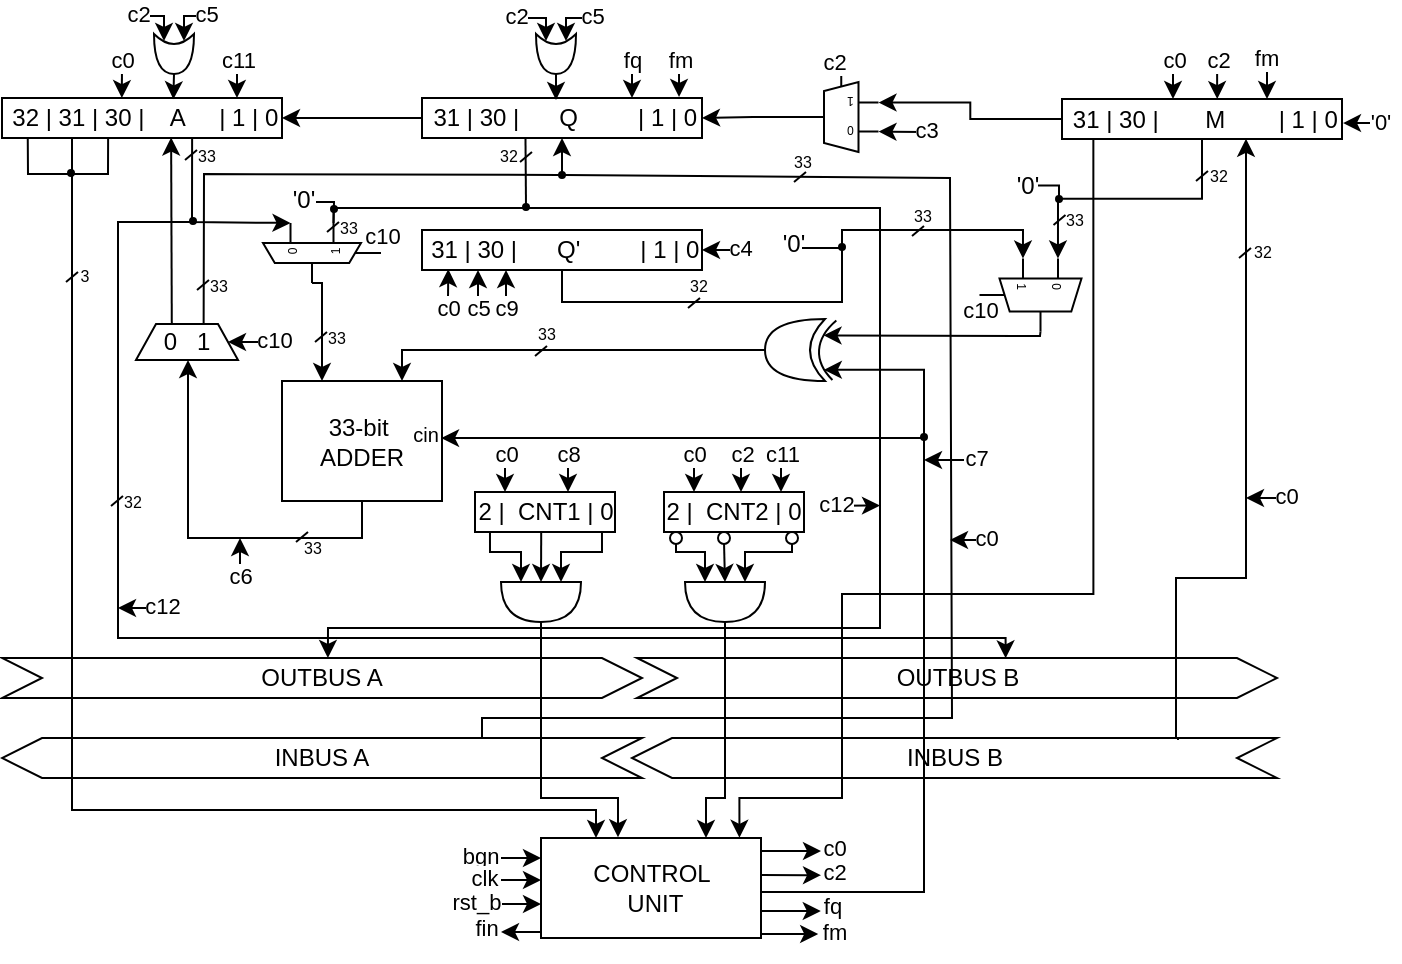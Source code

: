 <mxfile version="24.2.5" type="device">
  <diagram name="Page-1" id="Uk5b020VFf32xx-wXYkn">
    <mxGraphModel dx="1293" dy="523" grid="1" gridSize="1" guides="1" tooltips="1" connect="1" arrows="1" fold="1" page="1" pageScale="1" pageWidth="850" pageHeight="1100" math="0" shadow="0">
      <root>
        <mxCell id="0" />
        <mxCell id="1" parent="0" />
        <mxCell id="SWe4U_7ybFZL8F2LdfND-70" value="" style="shadow=0;dashed=0;align=center;html=1;strokeWidth=1;shape=mxgraph.electrical.abstract.mux2;operation=demux;whiteSpace=wrap;rotation=-90;" parent="1" vertex="1">
          <mxGeometry x="215" y="148" width="30" height="59" as="geometry" />
        </mxCell>
        <mxCell id="MTHECDVv07HErPj8eWL1-12" value="INBUS A" style="shape=step;perimeter=stepPerimeter;whiteSpace=wrap;html=1;fixedSize=1;direction=west;" parent="1" vertex="1">
          <mxGeometry x="70" y="420" width="320" height="20" as="geometry" />
        </mxCell>
        <mxCell id="MTHECDVv07HErPj8eWL1-10" value="OUTBUS A" style="shape=step;perimeter=stepPerimeter;whiteSpace=wrap;html=1;fixedSize=1;" parent="1" vertex="1">
          <mxGeometry x="70" y="380" width="320" height="20" as="geometry" />
        </mxCell>
        <mxCell id="MTHECDVv07HErPj8eWL1-13" value="INBUS B" style="shape=step;perimeter=stepPerimeter;whiteSpace=wrap;html=1;fixedSize=1;direction=west;" parent="1" vertex="1">
          <mxGeometry x="385" y="420" width="322.5" height="20" as="geometry" />
        </mxCell>
        <mxCell id="MTHECDVv07HErPj8eWL1-11" value="OUTBUS B" style="shape=step;perimeter=stepPerimeter;whiteSpace=wrap;html=1;fixedSize=1;" parent="1" vertex="1">
          <mxGeometry x="387.5" y="380" width="320" height="20" as="geometry" />
        </mxCell>
        <mxCell id="SWe4U_7ybFZL8F2LdfND-44" style="edgeStyle=orthogonalEdgeStyle;rounded=0;orthogonalLoop=1;jettySize=auto;html=1;exitX=0.25;exitY=1;exitDx=0;exitDy=0;entryX=0.25;entryY=0;entryDx=0;entryDy=0;" parent="1" source="MTHECDVv07HErPj8eWL1-1" target="MTHECDVv07HErPj8eWL1-54" edge="1">
          <mxGeometry relative="1" as="geometry">
            <Array as="points">
              <mxPoint x="105" y="456" />
              <mxPoint x="367" y="456" />
            </Array>
          </mxGeometry>
        </mxCell>
        <mxCell id="SWe4U_7ybFZL8F2LdfND-45" style="edgeStyle=orthogonalEdgeStyle;rounded=0;orthogonalLoop=1;jettySize=auto;html=1;entryX=0.576;entryY=0.009;entryDx=0;entryDy=0;entryPerimeter=0;" parent="1" target="MTHECDVv07HErPj8eWL1-11" edge="1">
          <mxGeometry relative="1" as="geometry">
            <mxPoint x="165" y="162" as="sourcePoint" />
            <mxPoint x="128.11" y="377.98" as="targetPoint" />
            <Array as="points">
              <mxPoint x="128" y="162" />
              <mxPoint x="128" y="370" />
              <mxPoint x="572" y="370" />
            </Array>
          </mxGeometry>
        </mxCell>
        <mxCell id="MTHECDVv07HErPj8eWL1-1" value="&amp;nbsp;32 | 31 | 30 |&amp;nbsp;&amp;nbsp;&amp;nbsp; A&amp;nbsp;&amp;nbsp;&amp;nbsp;&amp;nbsp; | 1 | 0" style="rounded=0;whiteSpace=wrap;html=1;" parent="1" vertex="1">
          <mxGeometry x="70" y="100" width="140" height="20" as="geometry" />
        </mxCell>
        <mxCell id="MTHECDVv07HErPj8eWL1-2" value="&amp;nbsp;31 | 30 |&amp;nbsp; &amp;nbsp;&amp;nbsp;&amp;nbsp; Q&amp;nbsp;&amp;nbsp;&amp;nbsp;&amp;nbsp;&amp;nbsp;&amp;nbsp;&amp;nbsp;&amp;nbsp; | 1 | 0" style="rounded=0;whiteSpace=wrap;html=1;" parent="1" vertex="1">
          <mxGeometry x="280" y="100" width="140" height="20" as="geometry" />
        </mxCell>
        <mxCell id="MTHECDVv07HErPj8eWL1-24" style="edgeStyle=orthogonalEdgeStyle;rounded=0;orthogonalLoop=1;jettySize=auto;html=1;exitX=0.5;exitY=1;exitDx=0;exitDy=0;entryX=0;entryY=0.172;entryDx=0;entryDy=3;entryPerimeter=0;" parent="1" source="MTHECDVv07HErPj8eWL1-3" target="SWe4U_7ybFZL8F2LdfND-85" edge="1">
          <mxGeometry relative="1" as="geometry">
            <mxPoint x="590" y="166.0" as="targetPoint" />
          </mxGeometry>
        </mxCell>
        <mxCell id="SWe4U_7ybFZL8F2LdfND-89" style="edgeStyle=orthogonalEdgeStyle;rounded=0;orthogonalLoop=1;jettySize=auto;html=1;exitX=0.112;exitY=0.986;exitDx=0;exitDy=0;entryX=0.902;entryY=-0.002;entryDx=0;entryDy=0;entryPerimeter=0;exitPerimeter=0;" parent="1" source="MTHECDVv07HErPj8eWL1-3" target="MTHECDVv07HErPj8eWL1-54" edge="1">
          <mxGeometry relative="1" as="geometry">
            <Array as="points">
              <mxPoint x="616" y="348" />
              <mxPoint x="490" y="348" />
              <mxPoint x="490" y="450" />
              <mxPoint x="439" y="450" />
            </Array>
          </mxGeometry>
        </mxCell>
        <mxCell id="MTHECDVv07HErPj8eWL1-3" value="&amp;nbsp;31 | 30 | &amp;nbsp; &amp;nbsp; &amp;nbsp; M&amp;nbsp;&amp;nbsp;&amp;nbsp;&amp;nbsp;&amp;nbsp;&amp;nbsp;&amp;nbsp; | 1 | 0" style="rounded=0;whiteSpace=wrap;html=1;" parent="1" vertex="1">
          <mxGeometry x="600" y="100.5" width="140" height="20" as="geometry" />
        </mxCell>
        <mxCell id="MTHECDVv07HErPj8eWL1-7" style="edgeStyle=orthogonalEdgeStyle;rounded=0;orthogonalLoop=1;jettySize=auto;html=1;exitX=0.5;exitY=1;exitDx=0;exitDy=0;entryX=0.5;entryY=1;entryDx=0;entryDy=0;" parent="1" source="MTHECDVv07HErPj8eWL1-5" target="BvcUv2XEzLSBkX9pHvXN-80" edge="1">
          <mxGeometry relative="1" as="geometry">
            <mxPoint x="170" y="270" as="targetPoint" />
            <Array as="points">
              <mxPoint x="250" y="320" />
              <mxPoint x="163" y="320" />
              <mxPoint x="163" y="231" />
            </Array>
          </mxGeometry>
        </mxCell>
        <mxCell id="MTHECDVv07HErPj8eWL1-5" value="&lt;div&gt;33-bit&amp;nbsp;&lt;/div&gt;&lt;div&gt;ADDER&lt;/div&gt;" style="rounded=0;whiteSpace=wrap;html=1;" parent="1" vertex="1">
          <mxGeometry x="210" y="241.5" width="80" height="60" as="geometry" />
        </mxCell>
        <mxCell id="MTHECDVv07HErPj8eWL1-6" value="&lt;font style=&quot;font-size: 10px;&quot;&gt;cin&lt;/font&gt;" style="text;html=1;align=center;verticalAlign=middle;whiteSpace=wrap;rounded=0;" parent="1" vertex="1">
          <mxGeometry x="274" y="264" width="16" height="7.5" as="geometry" />
        </mxCell>
        <mxCell id="MTHECDVv07HErPj8eWL1-8" value="" style="endArrow=none;html=1;rounded=0;" parent="1" edge="1">
          <mxGeometry width="50" height="50" relative="1" as="geometry">
            <mxPoint x="217" y="322" as="sourcePoint" />
            <mxPoint x="223" y="317" as="targetPoint" />
          </mxGeometry>
        </mxCell>
        <mxCell id="MTHECDVv07HErPj8eWL1-9" value="&lt;font style=&quot;font-size: 8px;&quot;&gt;33&lt;/font&gt;" style="text;html=1;align=center;verticalAlign=middle;whiteSpace=wrap;rounded=0;" parent="1" vertex="1">
          <mxGeometry x="220" y="319" width="11" height="10" as="geometry" />
        </mxCell>
        <mxCell id="MTHECDVv07HErPj8eWL1-32" value="" style="endArrow=none;html=1;rounded=0;" parent="1" edge="1">
          <mxGeometry width="50" height="50" relative="1" as="geometry">
            <mxPoint x="667" y="141.5" as="sourcePoint" />
            <mxPoint x="673" y="136.5" as="targetPoint" />
          </mxGeometry>
        </mxCell>
        <mxCell id="MTHECDVv07HErPj8eWL1-33" value="&lt;font style=&quot;font-size: 8px;&quot;&gt;32&lt;/font&gt;" style="text;html=1;align=center;verticalAlign=middle;whiteSpace=wrap;rounded=0;" parent="1" vertex="1">
          <mxGeometry x="673" y="132.5" width="11" height="10" as="geometry" />
        </mxCell>
        <mxCell id="MTHECDVv07HErPj8eWL1-35" value="&#39;0&#39;" style="text;html=1;align=center;verticalAlign=middle;whiteSpace=wrap;rounded=0;" parent="1" vertex="1">
          <mxGeometry x="572.75" y="139" width="20" height="10" as="geometry" />
        </mxCell>
        <mxCell id="MTHECDVv07HErPj8eWL1-50" style="edgeStyle=orthogonalEdgeStyle;rounded=0;orthogonalLoop=1;jettySize=auto;html=1;exitX=1;exitY=0.5;exitDx=0;exitDy=0;exitPerimeter=0;entryX=0.75;entryY=0;entryDx=0;entryDy=0;" parent="1" source="MTHECDVv07HErPj8eWL1-38" target="MTHECDVv07HErPj8eWL1-5" edge="1">
          <mxGeometry relative="1" as="geometry">
            <Array as="points">
              <mxPoint x="270" y="226" />
            </Array>
            <mxPoint x="451" y="218.5" as="sourcePoint" />
            <mxPoint x="280" y="210" as="targetPoint" />
          </mxGeometry>
        </mxCell>
        <mxCell id="MTHECDVv07HErPj8eWL1-38" value="" style="shape=xor;whiteSpace=wrap;html=1;direction=west;rotation=0;" parent="1" vertex="1">
          <mxGeometry x="451.5" y="210.5" width="30" height="31" as="geometry" />
        </mxCell>
        <mxCell id="MTHECDVv07HErPj8eWL1-40" value="" style="verticalLabelPosition=bottom;verticalAlign=top;html=1;shape=mxgraph.basic.arc;startAngle=0.678;endAngle=0.832;rotation=0;" parent="1" vertex="1">
          <mxGeometry x="478.5" y="195" width="133.5" height="64" as="geometry" />
        </mxCell>
        <mxCell id="MTHECDVv07HErPj8eWL1-48" value="" style="endArrow=none;html=1;rounded=0;" parent="1" edge="1">
          <mxGeometry width="50" height="50" relative="1" as="geometry">
            <mxPoint x="466" y="142" as="sourcePoint" />
            <mxPoint x="472" y="137" as="targetPoint" />
          </mxGeometry>
        </mxCell>
        <mxCell id="MTHECDVv07HErPj8eWL1-49" value="&lt;font style=&quot;font-size: 8px;&quot;&gt;33&lt;/font&gt;" style="text;html=1;align=center;verticalAlign=middle;whiteSpace=wrap;rounded=0;" parent="1" vertex="1">
          <mxGeometry x="465" y="126" width="11" height="10" as="geometry" />
        </mxCell>
        <mxCell id="MTHECDVv07HErPj8eWL1-51" value="" style="endArrow=none;html=1;rounded=0;" parent="1" edge="1">
          <mxGeometry width="50" height="50" relative="1" as="geometry">
            <mxPoint x="336.5" y="229" as="sourcePoint" />
            <mxPoint x="342.5" y="224" as="targetPoint" />
          </mxGeometry>
        </mxCell>
        <mxCell id="MTHECDVv07HErPj8eWL1-52" value="&lt;font style=&quot;font-size: 8px;&quot;&gt;33&lt;/font&gt;" style="text;html=1;align=center;verticalAlign=middle;whiteSpace=wrap;rounded=0;" parent="1" vertex="1">
          <mxGeometry x="336.5" y="212" width="11" height="10" as="geometry" />
        </mxCell>
        <mxCell id="MTHECDVv07HErPj8eWL1-55" style="edgeStyle=orthogonalEdgeStyle;rounded=0;orthogonalLoop=1;jettySize=auto;html=1;exitX=1;exitY=0.25;exitDx=0;exitDy=0;" parent="1" edge="1">
          <mxGeometry relative="1" as="geometry">
            <mxPoint x="479.5" y="476.652" as="targetPoint" />
            <mxPoint x="449.5" y="476.5" as="sourcePoint" />
          </mxGeometry>
        </mxCell>
        <mxCell id="MTHECDVv07HErPj8eWL1-56" value="c0" style="edgeLabel;html=1;align=center;verticalAlign=middle;resizable=0;points=[];" parent="MTHECDVv07HErPj8eWL1-55" vertex="1" connectable="0">
          <mxGeometry x="0.585" y="-1" relative="1" as="geometry">
            <mxPoint x="12" y="-3" as="offset" />
          </mxGeometry>
        </mxCell>
        <mxCell id="MTHECDVv07HErPj8eWL1-114" style="edgeStyle=orthogonalEdgeStyle;rounded=0;orthogonalLoop=1;jettySize=auto;html=1;exitX=0;exitY=1;exitDx=0;exitDy=0;" parent="1" edge="1">
          <mxGeometry relative="1" as="geometry">
            <mxPoint x="319.5" y="517" as="targetPoint" />
            <mxPoint x="339.5" y="517" as="sourcePoint" />
          </mxGeometry>
        </mxCell>
        <mxCell id="MTHECDVv07HErPj8eWL1-115" value="fin" style="edgeLabel;html=1;align=center;verticalAlign=middle;resizable=0;points=[];" parent="MTHECDVv07HErPj8eWL1-114" vertex="1" connectable="0">
          <mxGeometry x="0.533" relative="1" as="geometry">
            <mxPoint x="-12" y="-2" as="offset" />
          </mxGeometry>
        </mxCell>
        <mxCell id="SWe4U_7ybFZL8F2LdfND-163" style="edgeStyle=orthogonalEdgeStyle;rounded=0;orthogonalLoop=1;jettySize=auto;html=1;exitX=1;exitY=0.75;exitDx=0;exitDy=0;entryX=0.048;entryY=0.608;entryDx=0;entryDy=0;entryPerimeter=0;" parent="1" edge="1">
          <mxGeometry relative="1" as="geometry">
            <mxPoint x="479.44" y="507.24" as="targetPoint" />
            <mxPoint x="449.5" y="506.5" as="sourcePoint" />
          </mxGeometry>
        </mxCell>
        <mxCell id="MTHECDVv07HErPj8eWL1-54" value="&lt;div&gt;CONTROL&lt;/div&gt;&lt;div&gt;&amp;nbsp;UNIT&lt;/div&gt;" style="rounded=0;whiteSpace=wrap;html=1;" parent="1" vertex="1">
          <mxGeometry x="339.5" y="470" width="110" height="50" as="geometry" />
        </mxCell>
        <mxCell id="MTHECDVv07HErPj8eWL1-57" style="edgeStyle=orthogonalEdgeStyle;rounded=0;orthogonalLoop=1;jettySize=auto;html=1;exitX=1;exitY=0.25;exitDx=0;exitDy=0;" parent="1" edge="1">
          <mxGeometry relative="1" as="geometry">
            <mxPoint x="479.5" y="488.702" as="targetPoint" />
            <mxPoint x="449.5" y="488.55" as="sourcePoint" />
          </mxGeometry>
        </mxCell>
        <mxCell id="MTHECDVv07HErPj8eWL1-58" value="c2" style="edgeLabel;html=1;align=center;verticalAlign=middle;resizable=0;points=[];" parent="MTHECDVv07HErPj8eWL1-57" vertex="1" connectable="0">
          <mxGeometry x="0.585" y="-1" relative="1" as="geometry">
            <mxPoint x="12" y="-3" as="offset" />
          </mxGeometry>
        </mxCell>
        <mxCell id="MTHECDVv07HErPj8eWL1-62" value="" style="endArrow=classic;html=1;rounded=0;entryX=0.994;entryY=0.476;entryDx=0;entryDy=0;entryPerimeter=0;" parent="1" target="MTHECDVv07HErPj8eWL1-5" edge="1">
          <mxGeometry width="50" height="50" relative="1" as="geometry">
            <mxPoint x="531" y="270" as="sourcePoint" />
            <mxPoint x="337" y="272" as="targetPoint" />
          </mxGeometry>
        </mxCell>
        <mxCell id="MTHECDVv07HErPj8eWL1-63" value="" style="endArrow=classic;html=1;rounded=0;" parent="1" edge="1">
          <mxGeometry width="50" height="50" relative="1" as="geometry">
            <mxPoint x="551" y="281" as="sourcePoint" />
            <mxPoint x="531" y="281" as="targetPoint" />
          </mxGeometry>
        </mxCell>
        <mxCell id="MTHECDVv07HErPj8eWL1-64" value="c7" style="edgeLabel;html=1;align=center;verticalAlign=middle;resizable=0;points=[];" parent="MTHECDVv07HErPj8eWL1-63" vertex="1" connectable="0">
          <mxGeometry x="-0.787" relative="1" as="geometry">
            <mxPoint x="8" y="-1" as="offset" />
          </mxGeometry>
        </mxCell>
        <mxCell id="MTHECDVv07HErPj8eWL1-93" style="edgeStyle=orthogonalEdgeStyle;rounded=0;orthogonalLoop=1;jettySize=auto;html=1;exitX=1;exitY=0.5;exitDx=0;exitDy=0;exitPerimeter=0;entryX=0.35;entryY=-0.008;entryDx=0;entryDy=0;entryPerimeter=0;" parent="1" edge="1" target="MTHECDVv07HErPj8eWL1-54" source="MTHECDVv07HErPj8eWL1-89">
          <mxGeometry relative="1" as="geometry">
            <Array as="points">
              <mxPoint x="340" y="450" />
              <mxPoint x="378" y="450" />
            </Array>
            <mxPoint x="340" y="410" as="sourcePoint" />
            <mxPoint x="378" y="460" as="targetPoint" />
          </mxGeometry>
        </mxCell>
        <mxCell id="MTHECDVv07HErPj8eWL1-89" value="" style="shape=or;whiteSpace=wrap;html=1;direction=south;" parent="1" vertex="1">
          <mxGeometry x="319.5" y="342" width="40" height="20" as="geometry" />
        </mxCell>
        <mxCell id="MTHECDVv07HErPj8eWL1-108" value="" style="endArrow=classic;html=1;rounded=0;" parent="1" edge="1">
          <mxGeometry width="50" height="50" relative="1" as="geometry">
            <mxPoint x="319.5" y="480" as="sourcePoint" />
            <mxPoint x="339.5" y="480" as="targetPoint" />
          </mxGeometry>
        </mxCell>
        <mxCell id="MTHECDVv07HErPj8eWL1-109" value="bgn" style="edgeLabel;html=1;align=center;verticalAlign=middle;resizable=0;points=[];" parent="MTHECDVv07HErPj8eWL1-108" vertex="1" connectable="0">
          <mxGeometry x="0.339" relative="1" as="geometry">
            <mxPoint x="-24" y="-1" as="offset" />
          </mxGeometry>
        </mxCell>
        <mxCell id="MTHECDVv07HErPj8eWL1-94" style="edgeStyle=orthogonalEdgeStyle;rounded=0;orthogonalLoop=1;jettySize=auto;html=1;entryX=0.66;entryY=0.995;entryDx=0;entryDy=0;entryPerimeter=0;" parent="1" target="MTHECDVv07HErPj8eWL1-3" edge="1">
          <mxGeometry relative="1" as="geometry">
            <mxPoint x="658" y="421" as="sourcePoint" />
            <Array as="points">
              <mxPoint x="657" y="420" />
              <mxPoint x="657" y="340" />
              <mxPoint x="692" y="340" />
              <mxPoint x="692" y="120" />
            </Array>
          </mxGeometry>
        </mxCell>
        <mxCell id="MTHECDVv07HErPj8eWL1-110" value="" style="endArrow=classic;html=1;rounded=0;" parent="1" edge="1">
          <mxGeometry width="50" height="50" relative="1" as="geometry">
            <mxPoint x="319.5" y="491" as="sourcePoint" />
            <mxPoint x="339.5" y="491" as="targetPoint" />
          </mxGeometry>
        </mxCell>
        <mxCell id="MTHECDVv07HErPj8eWL1-111" value="clk" style="edgeLabel;html=1;align=center;verticalAlign=middle;resizable=0;points=[];" parent="MTHECDVv07HErPj8eWL1-110" vertex="1" connectable="0">
          <mxGeometry x="0.339" relative="1" as="geometry">
            <mxPoint x="-22" y="-1" as="offset" />
          </mxGeometry>
        </mxCell>
        <mxCell id="MTHECDVv07HErPj8eWL1-112" value="" style="endArrow=classic;html=1;rounded=0;" parent="1" edge="1">
          <mxGeometry width="50" height="50" relative="1" as="geometry">
            <mxPoint x="319.5" y="503" as="sourcePoint" />
            <mxPoint x="339.5" y="503" as="targetPoint" />
          </mxGeometry>
        </mxCell>
        <mxCell id="MTHECDVv07HErPj8eWL1-113" value="rst_b" style="edgeLabel;html=1;align=center;verticalAlign=middle;resizable=0;points=[];" parent="MTHECDVv07HErPj8eWL1-112" vertex="1" connectable="0">
          <mxGeometry x="0.339" relative="1" as="geometry">
            <mxPoint x="-26" y="-1" as="offset" />
          </mxGeometry>
        </mxCell>
        <mxCell id="MTHECDVv07HErPj8eWL1-131" value="" style="endArrow=classic;html=1;rounded=0;entryX=0.428;entryY=0.002;entryDx=0;entryDy=0;entryPerimeter=0;" parent="1" target="MTHECDVv07HErPj8eWL1-1" edge="1">
          <mxGeometry width="50" height="50" relative="1" as="geometry">
            <mxPoint x="130" y="80" as="sourcePoint" />
            <mxPoint x="370" y="60" as="targetPoint" />
          </mxGeometry>
        </mxCell>
        <mxCell id="MTHECDVv07HErPj8eWL1-132" value="c0" style="edgeLabel;html=1;align=center;verticalAlign=middle;resizable=0;points=[];" parent="MTHECDVv07HErPj8eWL1-131" vertex="1" connectable="0">
          <mxGeometry x="-0.76" relative="1" as="geometry">
            <mxPoint y="-2" as="offset" />
          </mxGeometry>
        </mxCell>
        <mxCell id="MTHECDVv07HErPj8eWL1-133" value="" style="endArrow=classic;html=1;rounded=0;entryX=0.428;entryY=0.002;entryDx=0;entryDy=0;entryPerimeter=0;" parent="1" edge="1">
          <mxGeometry width="50" height="50" relative="1" as="geometry">
            <mxPoint x="187.49" y="80" as="sourcePoint" />
            <mxPoint x="187.49" y="100" as="targetPoint" />
          </mxGeometry>
        </mxCell>
        <mxCell id="MTHECDVv07HErPj8eWL1-134" value="c11" style="edgeLabel;html=1;align=center;verticalAlign=middle;resizable=0;points=[];" parent="MTHECDVv07HErPj8eWL1-133" vertex="1" connectable="0">
          <mxGeometry x="-0.76" relative="1" as="geometry">
            <mxPoint y="-2" as="offset" />
          </mxGeometry>
        </mxCell>
        <mxCell id="SWe4U_7ybFZL8F2LdfND-4" value="2 |&amp;nbsp; CNT1 | 0" style="rounded=0;whiteSpace=wrap;html=1;" parent="1" vertex="1">
          <mxGeometry x="306.5" y="297" width="70" height="20" as="geometry" />
        </mxCell>
        <mxCell id="SWe4U_7ybFZL8F2LdfND-10" style="edgeStyle=orthogonalEdgeStyle;rounded=0;orthogonalLoop=1;jettySize=auto;html=1;exitX=0.107;exitY=1.008;exitDx=0;exitDy=0;entryX=0;entryY=0.75;entryDx=0;entryDy=0;entryPerimeter=0;exitPerimeter=0;" parent="1" source="SWe4U_7ybFZL8F2LdfND-4" target="MTHECDVv07HErPj8eWL1-89" edge="1">
          <mxGeometry relative="1" as="geometry">
            <mxPoint x="324" y="322" as="sourcePoint" />
            <Array as="points">
              <mxPoint x="314" y="327" />
              <mxPoint x="330" y="327" />
            </Array>
          </mxGeometry>
        </mxCell>
        <mxCell id="SWe4U_7ybFZL8F2LdfND-11" style="edgeStyle=orthogonalEdgeStyle;rounded=0;orthogonalLoop=1;jettySize=auto;html=1;exitX=0.907;exitY=1.015;exitDx=0;exitDy=0;entryX=0;entryY=0.25;entryDx=0;entryDy=0;entryPerimeter=0;exitPerimeter=0;" parent="1" source="SWe4U_7ybFZL8F2LdfND-4" target="MTHECDVv07HErPj8eWL1-89" edge="1">
          <mxGeometry relative="1" as="geometry">
            <mxPoint x="359" y="322" as="sourcePoint" />
            <Array as="points">
              <mxPoint x="370" y="327" />
              <mxPoint x="349" y="327" />
            </Array>
          </mxGeometry>
        </mxCell>
        <mxCell id="SWe4U_7ybFZL8F2LdfND-12" style="edgeStyle=orthogonalEdgeStyle;rounded=0;orthogonalLoop=1;jettySize=auto;html=1;exitX=0.473;exitY=1.008;exitDx=0;exitDy=0;entryX=0;entryY=0.5;entryDx=0;entryDy=0;entryPerimeter=0;exitPerimeter=0;" parent="1" source="SWe4U_7ybFZL8F2LdfND-4" target="MTHECDVv07HErPj8eWL1-89" edge="1">
          <mxGeometry relative="1" as="geometry">
            <mxPoint x="341.5" y="322" as="sourcePoint" />
          </mxGeometry>
        </mxCell>
        <mxCell id="SWe4U_7ybFZL8F2LdfND-13" value="" style="endArrow=classic;html=1;rounded=0;entryX=0.428;entryY=0.002;entryDx=0;entryDy=0;entryPerimeter=0;" parent="1" edge="1">
          <mxGeometry width="50" height="50" relative="1" as="geometry">
            <mxPoint x="321.5" y="277" as="sourcePoint" />
            <mxPoint x="321.5" y="297" as="targetPoint" />
          </mxGeometry>
        </mxCell>
        <mxCell id="SWe4U_7ybFZL8F2LdfND-14" value="c0" style="edgeLabel;html=1;align=center;verticalAlign=middle;resizable=0;points=[];" parent="SWe4U_7ybFZL8F2LdfND-13" vertex="1" connectable="0">
          <mxGeometry x="-0.76" relative="1" as="geometry">
            <mxPoint y="-2" as="offset" />
          </mxGeometry>
        </mxCell>
        <mxCell id="SWe4U_7ybFZL8F2LdfND-17" value="" style="endArrow=classic;html=1;rounded=0;entryX=0.428;entryY=0.002;entryDx=0;entryDy=0;entryPerimeter=0;" parent="1" edge="1">
          <mxGeometry width="50" height="50" relative="1" as="geometry">
            <mxPoint x="353" y="277" as="sourcePoint" />
            <mxPoint x="353" y="297" as="targetPoint" />
          </mxGeometry>
        </mxCell>
        <mxCell id="SWe4U_7ybFZL8F2LdfND-18" value="c8" style="edgeLabel;html=1;align=center;verticalAlign=middle;resizable=0;points=[];" parent="SWe4U_7ybFZL8F2LdfND-17" vertex="1" connectable="0">
          <mxGeometry x="-0.76" relative="1" as="geometry">
            <mxPoint y="-2" as="offset" />
          </mxGeometry>
        </mxCell>
        <mxCell id="SWe4U_7ybFZL8F2LdfND-38" style="edgeStyle=orthogonalEdgeStyle;rounded=0;orthogonalLoop=1;jettySize=auto;html=1;exitX=1;exitY=0.5;exitDx=0;exitDy=0;exitPerimeter=0;entryX=0.75;entryY=0;entryDx=0;entryDy=0;" parent="1" source="SWe4U_7ybFZL8F2LdfND-28" target="MTHECDVv07HErPj8eWL1-54" edge="1">
          <mxGeometry relative="1" as="geometry">
            <Array as="points">
              <mxPoint x="432" y="450" />
              <mxPoint x="422" y="450" />
            </Array>
          </mxGeometry>
        </mxCell>
        <mxCell id="SWe4U_7ybFZL8F2LdfND-28" value="" style="shape=or;whiteSpace=wrap;html=1;direction=south;" parent="1" vertex="1">
          <mxGeometry x="411.5" y="342" width="40" height="20" as="geometry" />
        </mxCell>
        <mxCell id="SWe4U_7ybFZL8F2LdfND-29" value="2 |&amp;nbsp; CNT2 | 0" style="rounded=0;whiteSpace=wrap;html=1;" parent="1" vertex="1">
          <mxGeometry x="401" y="297" width="70" height="20" as="geometry" />
        </mxCell>
        <mxCell id="SWe4U_7ybFZL8F2LdfND-30" style="edgeStyle=orthogonalEdgeStyle;rounded=0;orthogonalLoop=1;jettySize=auto;html=1;entryX=0;entryY=0.75;entryDx=0;entryDy=0;entryPerimeter=0;" parent="1" target="SWe4U_7ybFZL8F2LdfND-28" edge="1">
          <mxGeometry relative="1" as="geometry">
            <mxPoint x="407" y="323" as="sourcePoint" />
            <Array as="points">
              <mxPoint x="407" y="327" />
              <mxPoint x="422" y="327" />
            </Array>
          </mxGeometry>
        </mxCell>
        <mxCell id="SWe4U_7ybFZL8F2LdfND-31" style="edgeStyle=orthogonalEdgeStyle;rounded=0;orthogonalLoop=1;jettySize=auto;html=1;entryX=0;entryY=0.25;entryDx=0;entryDy=0;entryPerimeter=0;" parent="1" target="SWe4U_7ybFZL8F2LdfND-28" edge="1">
          <mxGeometry relative="1" as="geometry">
            <mxPoint x="465" y="323" as="sourcePoint" />
            <Array as="points">
              <mxPoint x="465" y="327" />
              <mxPoint x="441" y="327" />
            </Array>
          </mxGeometry>
        </mxCell>
        <mxCell id="SWe4U_7ybFZL8F2LdfND-33" value="" style="endArrow=classic;html=1;rounded=0;entryX=0.428;entryY=0.002;entryDx=0;entryDy=0;entryPerimeter=0;" parent="1" edge="1">
          <mxGeometry width="50" height="50" relative="1" as="geometry">
            <mxPoint x="416" y="277" as="sourcePoint" />
            <mxPoint x="416" y="297" as="targetPoint" />
          </mxGeometry>
        </mxCell>
        <mxCell id="SWe4U_7ybFZL8F2LdfND-34" value="c0" style="edgeLabel;html=1;align=center;verticalAlign=middle;resizable=0;points=[];" parent="SWe4U_7ybFZL8F2LdfND-33" vertex="1" connectable="0">
          <mxGeometry x="-0.76" relative="1" as="geometry">
            <mxPoint y="-2" as="offset" />
          </mxGeometry>
        </mxCell>
        <mxCell id="SWe4U_7ybFZL8F2LdfND-35" value="" style="endArrow=classic;html=1;rounded=0;entryX=0.428;entryY=0.002;entryDx=0;entryDy=0;entryPerimeter=0;" parent="1" edge="1">
          <mxGeometry width="50" height="50" relative="1" as="geometry">
            <mxPoint x="459.5" y="277" as="sourcePoint" />
            <mxPoint x="459.5" y="297" as="targetPoint" />
            <Array as="points">
              <mxPoint x="459.5" y="287" />
            </Array>
          </mxGeometry>
        </mxCell>
        <mxCell id="SWe4U_7ybFZL8F2LdfND-36" value="c11" style="edgeLabel;html=1;align=center;verticalAlign=middle;resizable=0;points=[];" parent="SWe4U_7ybFZL8F2LdfND-35" vertex="1" connectable="0">
          <mxGeometry x="-0.76" relative="1" as="geometry">
            <mxPoint y="-2" as="offset" />
          </mxGeometry>
        </mxCell>
        <mxCell id="SWe4U_7ybFZL8F2LdfND-39" value="" style="endArrow=classic;html=1;rounded=0;entryX=0.428;entryY=0.002;entryDx=0;entryDy=0;entryPerimeter=0;" parent="1" edge="1">
          <mxGeometry width="50" height="50" relative="1" as="geometry">
            <mxPoint x="439.5" y="277" as="sourcePoint" />
            <mxPoint x="439.5" y="297" as="targetPoint" />
          </mxGeometry>
        </mxCell>
        <mxCell id="SWe4U_7ybFZL8F2LdfND-40" value="c2" style="edgeLabel;html=1;align=center;verticalAlign=middle;resizable=0;points=[];" parent="SWe4U_7ybFZL8F2LdfND-39" vertex="1" connectable="0">
          <mxGeometry x="-0.76" relative="1" as="geometry">
            <mxPoint y="-2" as="offset" />
          </mxGeometry>
        </mxCell>
        <mxCell id="SWe4U_7ybFZL8F2LdfND-50" value="&amp;nbsp;31 | 30 |&amp;nbsp; &amp;nbsp;&amp;nbsp;&amp;nbsp; Q&#39;&amp;nbsp; &amp;nbsp; &amp;nbsp; &amp;nbsp; &amp;nbsp;| 1 | 0" style="rounded=0;whiteSpace=wrap;html=1;" parent="1" vertex="1">
          <mxGeometry x="280" y="166" width="140" height="20" as="geometry" />
        </mxCell>
        <mxCell id="SWe4U_7ybFZL8F2LdfND-51" value="" style="endArrow=classic;html=1;rounded=0;entryX=1;entryY=0.5;entryDx=0;entryDy=0;" parent="1" target="SWe4U_7ybFZL8F2LdfND-50" edge="1">
          <mxGeometry width="50" height="50" relative="1" as="geometry">
            <mxPoint x="440" y="176" as="sourcePoint" />
            <mxPoint x="330" y="234" as="targetPoint" />
          </mxGeometry>
        </mxCell>
        <mxCell id="BvcUv2XEzLSBkX9pHvXN-39" value="c4" style="edgeLabel;html=1;align=center;verticalAlign=middle;resizable=0;points=[];" vertex="1" connectable="0" parent="SWe4U_7ybFZL8F2LdfND-51">
          <mxGeometry x="-0.489" y="-1" relative="1" as="geometry">
            <mxPoint x="4" as="offset" />
          </mxGeometry>
        </mxCell>
        <mxCell id="SWe4U_7ybFZL8F2LdfND-59" style="edgeStyle=orthogonalEdgeStyle;rounded=0;orthogonalLoop=1;jettySize=auto;html=1;exitX=1;exitY=0.5;exitDx=0;exitDy=-5;exitPerimeter=0;entryX=1;entryY=0.5;entryDx=0;entryDy=0;" parent="1" source="SWe4U_7ybFZL8F2LdfND-54" target="MTHECDVv07HErPj8eWL1-2" edge="1">
          <mxGeometry relative="1" as="geometry" />
        </mxCell>
        <mxCell id="SWe4U_7ybFZL8F2LdfND-54" value="" style="shadow=0;dashed=0;align=center;html=1;strokeWidth=1;shape=mxgraph.electrical.abstract.mux2;whiteSpace=wrap;rotation=-180;" parent="1" vertex="1">
          <mxGeometry x="471" y="82" width="37.25" height="45" as="geometry" />
        </mxCell>
        <mxCell id="SWe4U_7ybFZL8F2LdfND-55" style="edgeStyle=orthogonalEdgeStyle;rounded=0;orthogonalLoop=1;jettySize=auto;html=1;exitX=0;exitY=0.5;exitDx=0;exitDy=0;entryX=0;entryY=0.483;entryDx=0;entryDy=3;entryPerimeter=0;" parent="1" source="MTHECDVv07HErPj8eWL1-3" target="SWe4U_7ybFZL8F2LdfND-54" edge="1">
          <mxGeometry relative="1" as="geometry" />
        </mxCell>
        <mxCell id="SWe4U_7ybFZL8F2LdfND-60" value="" style="endArrow=classic;html=1;rounded=0;entryX=1;entryY=0.5;entryDx=0;entryDy=0;exitX=0;exitY=0.5;exitDx=0;exitDy=0;" parent="1" source="MTHECDVv07HErPj8eWL1-2" target="MTHECDVv07HErPj8eWL1-1" edge="1">
          <mxGeometry width="50" height="50" relative="1" as="geometry">
            <mxPoint x="280" y="120" as="sourcePoint" />
            <mxPoint x="330" y="70" as="targetPoint" />
          </mxGeometry>
        </mxCell>
        <mxCell id="SWe4U_7ybFZL8F2LdfND-73" style="edgeStyle=orthogonalEdgeStyle;rounded=0;orthogonalLoop=1;jettySize=auto;html=1;entryX=0.5;entryY=0;entryDx=0;entryDy=0;exitX=1;exitY=0.547;exitDx=0;exitDy=3;exitPerimeter=0;" parent="1" edge="1" source="SWe4U_7ybFZL8F2LdfND-70">
          <mxGeometry relative="1" as="geometry">
            <mxPoint x="229.002" y="155.088" as="sourcePoint" />
            <mxPoint x="232.95" y="380" as="targetPoint" />
            <Array as="points">
              <mxPoint x="236" y="155" />
              <mxPoint x="509" y="155" />
              <mxPoint x="509" y="365" />
              <mxPoint x="233" y="365" />
            </Array>
          </mxGeometry>
        </mxCell>
        <mxCell id="SWe4U_7ybFZL8F2LdfND-88" style="edgeStyle=orthogonalEdgeStyle;rounded=0;orthogonalLoop=1;jettySize=auto;html=1;exitX=0;exitY=0.415;exitDx=0;exitDy=0;exitPerimeter=0;entryX=0.25;entryY=0;entryDx=0;entryDy=0;" parent="1" source="SWe4U_7ybFZL8F2LdfND-70" target="MTHECDVv07HErPj8eWL1-5" edge="1">
          <mxGeometry relative="1" as="geometry">
            <Array as="points">
              <mxPoint x="230" y="193" />
            </Array>
          </mxGeometry>
        </mxCell>
        <mxCell id="SWe4U_7ybFZL8F2LdfND-83" value="&#39;0&#39;" style="text;html=1;align=center;verticalAlign=middle;whiteSpace=wrap;rounded=0;" parent="1" vertex="1">
          <mxGeometry x="211" y="146" width="20" height="10" as="geometry" />
        </mxCell>
        <mxCell id="SWe4U_7ybFZL8F2LdfND-85" value="" style="shadow=0;dashed=0;align=center;html=1;strokeWidth=1;shape=mxgraph.electrical.abstract.mux2;whiteSpace=wrap;rotation=90;" parent="1" vertex="1">
          <mxGeometry x="566" y="173" width="36.5" height="51" as="geometry" />
        </mxCell>
        <mxCell id="SWe4U_7ybFZL8F2LdfND-90" style="edgeStyle=orthogonalEdgeStyle;rounded=0;orthogonalLoop=1;jettySize=auto;html=1;exitX=0.5;exitY=1;exitDx=0;exitDy=0;entryX=0;entryY=0.515;entryDx=0;entryDy=3;entryPerimeter=0;" parent="1" source="SWe4U_7ybFZL8F2LdfND-50" target="SWe4U_7ybFZL8F2LdfND-85" edge="1">
          <mxGeometry relative="1" as="geometry">
            <Array as="points">
              <mxPoint x="350" y="202" />
              <mxPoint x="490" y="202" />
              <mxPoint x="490" y="166" />
              <mxPoint x="581" y="166" />
            </Array>
          </mxGeometry>
        </mxCell>
        <mxCell id="SWe4U_7ybFZL8F2LdfND-93" value="" style="endArrow=none;html=1;rounded=0;" parent="1" edge="1">
          <mxGeometry width="50" height="50" relative="1" as="geometry">
            <mxPoint x="470" y="175" as="sourcePoint" />
            <mxPoint x="490" y="175" as="targetPoint" />
            <Array as="points">
              <mxPoint x="480" y="175" />
            </Array>
          </mxGeometry>
        </mxCell>
        <mxCell id="SWe4U_7ybFZL8F2LdfND-94" value="&#39;0&#39;" style="text;html=1;align=center;verticalAlign=middle;whiteSpace=wrap;rounded=0;" parent="1" vertex="1">
          <mxGeometry x="456" y="168" width="20" height="10" as="geometry" />
        </mxCell>
        <mxCell id="SWe4U_7ybFZL8F2LdfND-95" value="" style="endArrow=classic;html=1;rounded=0;entryX=0.5;entryY=1;entryDx=0;entryDy=0;" parent="1" target="MTHECDVv07HErPj8eWL1-2" edge="1">
          <mxGeometry width="50" height="50" relative="1" as="geometry">
            <mxPoint x="350" y="140" as="sourcePoint" />
            <mxPoint x="350" y="170" as="targetPoint" />
          </mxGeometry>
        </mxCell>
        <mxCell id="SWe4U_7ybFZL8F2LdfND-96" value="c2" style="edgeLabel;html=1;align=center;verticalAlign=middle;resizable=0;points=[];" parent="1" vertex="1" connectable="0">
          <mxGeometry x="350.0" y="111.002" as="geometry">
            <mxPoint x="136" y="-29" as="offset" />
          </mxGeometry>
        </mxCell>
        <mxCell id="SWe4U_7ybFZL8F2LdfND-100" value="c10" style="edgeLabel;html=1;align=center;verticalAlign=middle;resizable=0;points=[];" parent="1" vertex="1" connectable="0">
          <mxGeometry x="423.0" y="234.502" as="geometry">
            <mxPoint x="136" y="-29" as="offset" />
          </mxGeometry>
        </mxCell>
        <mxCell id="SWe4U_7ybFZL8F2LdfND-103" value="" style="endArrow=classic;html=1;rounded=0;" parent="1" edge="1">
          <mxGeometry width="50" height="50" relative="1" as="geometry">
            <mxPoint x="760.5" y="112.5" as="sourcePoint" />
            <mxPoint x="740.5" y="112.51" as="targetPoint" />
            <Array as="points">
              <mxPoint x="740.5" y="112.51" />
            </Array>
          </mxGeometry>
        </mxCell>
        <mxCell id="SWe4U_7ybFZL8F2LdfND-104" value="&#39;0&#39;" style="edgeLabel;html=1;align=center;verticalAlign=middle;resizable=0;points=[];" parent="SWe4U_7ybFZL8F2LdfND-103" vertex="1" connectable="0">
          <mxGeometry x="-0.787" relative="1" as="geometry">
            <mxPoint y="-1" as="offset" />
          </mxGeometry>
        </mxCell>
        <mxCell id="SWe4U_7ybFZL8F2LdfND-113" value="" style="endArrow=classic;html=1;rounded=0;entryX=0.433;entryY=0.003;entryDx=0;entryDy=0;entryPerimeter=0;" parent="1" edge="1">
          <mxGeometry width="50" height="50" relative="1" as="geometry">
            <mxPoint x="677.5" y="78.5" as="sourcePoint" />
            <mxPoint x="677.62" y="100.56" as="targetPoint" />
            <Array as="points" />
          </mxGeometry>
        </mxCell>
        <mxCell id="BvcUv2XEzLSBkX9pHvXN-8" value="c2" style="edgeLabel;html=1;align=center;verticalAlign=middle;resizable=0;points=[];" vertex="1" connectable="0" parent="SWe4U_7ybFZL8F2LdfND-113">
          <mxGeometry x="-0.074" y="-1" relative="1" as="geometry">
            <mxPoint x="1" y="-8" as="offset" />
          </mxGeometry>
        </mxCell>
        <mxCell id="SWe4U_7ybFZL8F2LdfND-120" value="" style="shape=partialRectangle;whiteSpace=wrap;html=1;bottom=0;right=0;fillColor=none;rotation=90;" parent="1" vertex="1">
          <mxGeometry x="589.63" y="142.62" width="7.75" height="10" as="geometry" />
        </mxCell>
        <mxCell id="SWe4U_7ybFZL8F2LdfND-122" value="" style="shape=xor;whiteSpace=wrap;html=1;rotation=90;" parent="1" vertex="1">
          <mxGeometry x="146" y="68" width="20" height="20" as="geometry" />
        </mxCell>
        <mxCell id="SWe4U_7ybFZL8F2LdfND-124" style="edgeStyle=orthogonalEdgeStyle;rounded=0;orthogonalLoop=1;jettySize=auto;html=1;exitX=1;exitY=0.5;exitDx=0;exitDy=0;exitPerimeter=0;entryX=0.612;entryY=0.032;entryDx=0;entryDy=0;entryPerimeter=0;" parent="1" source="SWe4U_7ybFZL8F2LdfND-122" target="MTHECDVv07HErPj8eWL1-1" edge="1">
          <mxGeometry relative="1" as="geometry" />
        </mxCell>
        <mxCell id="SWe4U_7ybFZL8F2LdfND-139" value="" style="shape=xor;whiteSpace=wrap;html=1;rotation=90;" parent="1" vertex="1">
          <mxGeometry x="337" y="68" width="20" height="20" as="geometry" />
        </mxCell>
        <mxCell id="SWe4U_7ybFZL8F2LdfND-140" style="edgeStyle=orthogonalEdgeStyle;rounded=0;orthogonalLoop=1;jettySize=auto;html=1;exitX=1;exitY=0.5;exitDx=0;exitDy=0;exitPerimeter=0;entryX=0.612;entryY=0.032;entryDx=0;entryDy=0;entryPerimeter=0;" parent="1" source="SWe4U_7ybFZL8F2LdfND-139" edge="1">
          <mxGeometry relative="1" as="geometry">
            <mxPoint x="347" y="101" as="targetPoint" />
          </mxGeometry>
        </mxCell>
        <mxCell id="SWe4U_7ybFZL8F2LdfND-158" style="edgeStyle=orthogonalEdgeStyle;rounded=0;orthogonalLoop=1;jettySize=auto;html=1;" parent="1" edge="1">
          <mxGeometry relative="1" as="geometry">
            <mxPoint x="509" y="304" as="targetPoint" />
            <mxPoint x="490.5" y="303.83" as="sourcePoint" />
          </mxGeometry>
        </mxCell>
        <mxCell id="BvcUv2XEzLSBkX9pHvXN-3" value="c12" style="edgeLabel;html=1;align=center;verticalAlign=middle;resizable=0;points=[];" vertex="1" connectable="0" parent="SWe4U_7ybFZL8F2LdfND-158">
          <mxGeometry x="0.132" y="-3" relative="1" as="geometry">
            <mxPoint x="-14" y="-4" as="offset" />
          </mxGeometry>
        </mxCell>
        <mxCell id="SWe4U_7ybFZL8F2LdfND-162" style="edgeStyle=orthogonalEdgeStyle;rounded=0;orthogonalLoop=1;jettySize=auto;html=1;entryX=0.75;entryY=0;entryDx=0;entryDy=0;" parent="1" edge="1" target="MTHECDVv07HErPj8eWL1-2">
          <mxGeometry relative="1" as="geometry">
            <mxPoint x="385.06" y="99" as="targetPoint" />
            <mxPoint x="385" y="80" as="sourcePoint" />
          </mxGeometry>
        </mxCell>
        <mxCell id="BvcUv2XEzLSBkX9pHvXN-21" value="fq" style="edgeLabel;html=1;align=center;verticalAlign=middle;resizable=0;points=[];" vertex="1" connectable="0" parent="SWe4U_7ybFZL8F2LdfND-162">
          <mxGeometry x="-0.402" y="1" relative="1" as="geometry">
            <mxPoint x="-1" y="-5" as="offset" />
          </mxGeometry>
        </mxCell>
        <mxCell id="SWe4U_7ybFZL8F2LdfND-164" value="&lt;font style=&quot;font-size: 11px;&quot;&gt;fq&lt;/font&gt;" style="text;html=1;align=center;verticalAlign=middle;resizable=0;points=[];autosize=1;strokeColor=none;fillColor=none;" parent="1" vertex="1">
          <mxGeometry x="469.5" y="489" width="30" height="30" as="geometry" />
        </mxCell>
        <mxCell id="SWe4U_7ybFZL8F2LdfND-168" style="edgeStyle=orthogonalEdgeStyle;rounded=0;orthogonalLoop=1;jettySize=auto;html=1;exitX=1;exitY=1;exitDx=0;exitDy=0;entryX=0.285;entryY=0.98;entryDx=0;entryDy=0;entryPerimeter=0;" parent="1" edge="1">
          <mxGeometry relative="1" as="geometry">
            <mxPoint x="449.5" y="518.0" as="sourcePoint" />
            <mxPoint x="478.05" y="517.4" as="targetPoint" />
          </mxGeometry>
        </mxCell>
        <mxCell id="SWe4U_7ybFZL8F2LdfND-169" value="&lt;font style=&quot;font-size: 11px;&quot;&gt;fm&lt;/font&gt;" style="text;html=1;align=center;verticalAlign=middle;resizable=0;points=[];autosize=1;strokeColor=none;fillColor=none;" parent="1" vertex="1">
          <mxGeometry x="466" y="502" width="40" height="30" as="geometry" />
        </mxCell>
        <mxCell id="SWe4U_7ybFZL8F2LdfND-172" style="edgeStyle=orthogonalEdgeStyle;rounded=0;orthogonalLoop=1;jettySize=auto;html=1;entryX=0.918;entryY=-0.025;entryDx=0;entryDy=0;entryPerimeter=0;" parent="1" target="MTHECDVv07HErPj8eWL1-2" edge="1">
          <mxGeometry relative="1" as="geometry">
            <mxPoint x="410" y="80" as="sourcePoint" />
          </mxGeometry>
        </mxCell>
        <mxCell id="BvcUv2XEzLSBkX9pHvXN-22" value="fm" style="edgeLabel;html=1;align=center;verticalAlign=middle;resizable=0;points=[];" vertex="1" connectable="0" parent="SWe4U_7ybFZL8F2LdfND-172">
          <mxGeometry x="-0.888" y="1" relative="1" as="geometry">
            <mxPoint as="offset" />
          </mxGeometry>
        </mxCell>
        <mxCell id="SWe4U_7ybFZL8F2LdfND-174" style="edgeStyle=orthogonalEdgeStyle;rounded=0;orthogonalLoop=1;jettySize=auto;html=1;" parent="1" edge="1">
          <mxGeometry relative="1" as="geometry">
            <mxPoint x="702.5" y="77.5" as="sourcePoint" />
            <Array as="points">
              <mxPoint x="702.5" y="77.5" />
            </Array>
            <mxPoint x="702.5" y="100.5" as="targetPoint" />
          </mxGeometry>
        </mxCell>
        <mxCell id="BvcUv2XEzLSBkX9pHvXN-9" value="fm" style="edgeLabel;html=1;align=center;verticalAlign=middle;resizable=0;points=[];" vertex="1" connectable="0" parent="SWe4U_7ybFZL8F2LdfND-174">
          <mxGeometry x="-0.478" y="1" relative="1" as="geometry">
            <mxPoint x="-2" y="-4" as="offset" />
          </mxGeometry>
        </mxCell>
        <mxCell id="MTHECDVv07HErPj8eWL1-61" style="edgeStyle=orthogonalEdgeStyle;rounded=0;orthogonalLoop=1;jettySize=auto;html=1;exitX=1;exitY=0.5;exitDx=0;exitDy=0;entryX=0.018;entryY=0.639;entryDx=0;entryDy=0;entryPerimeter=0;" parent="1" edge="1" target="MTHECDVv07HErPj8eWL1-40" source="MTHECDVv07HErPj8eWL1-54">
          <mxGeometry relative="1" as="geometry">
            <mxPoint x="479.968" y="230.44" as="targetPoint" />
            <Array as="points">
              <mxPoint x="450" y="497" />
              <mxPoint x="531" y="497" />
              <mxPoint x="531" y="236" />
            </Array>
            <mxPoint x="451.77" y="579.25" as="sourcePoint" />
          </mxGeometry>
        </mxCell>
        <mxCell id="BvcUv2XEzLSBkX9pHvXN-10" value="" style="endArrow=classic;html=1;rounded=0;entryX=0.433;entryY=0.003;entryDx=0;entryDy=0;entryPerimeter=0;" edge="1" parent="1">
          <mxGeometry width="50" height="50" relative="1" as="geometry">
            <mxPoint x="655.5" y="78.5" as="sourcePoint" />
            <mxPoint x="655.5" y="100.5" as="targetPoint" />
            <Array as="points" />
          </mxGeometry>
        </mxCell>
        <mxCell id="BvcUv2XEzLSBkX9pHvXN-11" value="c0" style="edgeLabel;html=1;align=center;verticalAlign=middle;resizable=0;points=[];" vertex="1" connectable="0" parent="BvcUv2XEzLSBkX9pHvXN-10">
          <mxGeometry x="-0.074" y="-1" relative="1" as="geometry">
            <mxPoint x="1" y="-8" as="offset" />
          </mxGeometry>
        </mxCell>
        <mxCell id="BvcUv2XEzLSBkX9pHvXN-13" value="" style="endArrow=none;html=1;rounded=0;" edge="1" parent="1">
          <mxGeometry width="50" height="50" relative="1" as="geometry">
            <mxPoint x="688.5" y="180" as="sourcePoint" />
            <mxPoint x="694.5" y="175" as="targetPoint" />
          </mxGeometry>
        </mxCell>
        <mxCell id="BvcUv2XEzLSBkX9pHvXN-14" value="&lt;font style=&quot;font-size: 8px;&quot;&gt;32&lt;/font&gt;" style="text;html=1;align=center;verticalAlign=middle;whiteSpace=wrap;rounded=0;" vertex="1" parent="1">
          <mxGeometry x="694.5" y="171" width="11" height="10" as="geometry" />
        </mxCell>
        <mxCell id="BvcUv2XEzLSBkX9pHvXN-15" value="" style="endArrow=classic;html=1;rounded=0;" edge="1" parent="1">
          <mxGeometry width="50" height="50" relative="1" as="geometry">
            <mxPoint x="712" y="300" as="sourcePoint" />
            <mxPoint x="692" y="300" as="targetPoint" />
          </mxGeometry>
        </mxCell>
        <mxCell id="BvcUv2XEzLSBkX9pHvXN-16" value="c0" style="edgeLabel;html=1;align=center;verticalAlign=middle;resizable=0;points=[];" vertex="1" connectable="0" parent="BvcUv2XEzLSBkX9pHvXN-15">
          <mxGeometry x="-0.514" y="1" relative="1" as="geometry">
            <mxPoint x="5" y="-2" as="offset" />
          </mxGeometry>
        </mxCell>
        <mxCell id="BvcUv2XEzLSBkX9pHvXN-18" value="" style="endArrow=none;html=1;rounded=0;" edge="1" parent="1">
          <mxGeometry width="50" height="50" relative="1" as="geometry">
            <mxPoint x="595.75" y="163.5" as="sourcePoint" />
            <mxPoint x="601.75" y="158.5" as="targetPoint" />
          </mxGeometry>
        </mxCell>
        <mxCell id="BvcUv2XEzLSBkX9pHvXN-19" value="&lt;font style=&quot;font-size: 8px;&quot;&gt;33&lt;/font&gt;" style="text;html=1;align=center;verticalAlign=middle;whiteSpace=wrap;rounded=0;" vertex="1" parent="1">
          <mxGeometry x="600.75" y="155" width="11" height="10" as="geometry" />
        </mxCell>
        <mxCell id="BvcUv2XEzLSBkX9pHvXN-23" value="" style="endArrow=classic;html=1;rounded=0;entryX=0.175;entryY=0.75;entryDx=0;entryDy=0;entryPerimeter=0;" edge="1" parent="1" target="SWe4U_7ybFZL8F2LdfND-139">
          <mxGeometry width="50" height="50" relative="1" as="geometry">
            <mxPoint x="330" y="60" as="sourcePoint" />
            <mxPoint x="380" y="40" as="targetPoint" />
            <Array as="points">
              <mxPoint x="342" y="60" />
            </Array>
          </mxGeometry>
        </mxCell>
        <mxCell id="BvcUv2XEzLSBkX9pHvXN-26" value="c2" style="edgeLabel;html=1;align=center;verticalAlign=middle;resizable=0;points=[];" vertex="1" connectable="0" parent="BvcUv2XEzLSBkX9pHvXN-23">
          <mxGeometry x="-0.756" relative="1" as="geometry">
            <mxPoint x="-6" y="-1" as="offset" />
          </mxGeometry>
        </mxCell>
        <mxCell id="BvcUv2XEzLSBkX9pHvXN-25" value="" style="endArrow=classic;html=1;rounded=0;entryX=0.175;entryY=0.25;entryDx=0;entryDy=0;entryPerimeter=0;" edge="1" parent="1" target="SWe4U_7ybFZL8F2LdfND-139">
          <mxGeometry width="50" height="50" relative="1" as="geometry">
            <mxPoint x="360" y="60" as="sourcePoint" />
            <mxPoint x="390" y="40" as="targetPoint" />
            <Array as="points">
              <mxPoint x="352" y="60" />
            </Array>
          </mxGeometry>
        </mxCell>
        <mxCell id="BvcUv2XEzLSBkX9pHvXN-27" value="c5" style="edgeLabel;html=1;align=center;verticalAlign=middle;resizable=0;points=[];" vertex="1" connectable="0" parent="BvcUv2XEzLSBkX9pHvXN-25">
          <mxGeometry x="-0.882" y="-1" relative="1" as="geometry">
            <mxPoint x="6" as="offset" />
          </mxGeometry>
        </mxCell>
        <mxCell id="BvcUv2XEzLSBkX9pHvXN-28" value="" style="endArrow=classic;html=1;rounded=0;entryX=0;entryY=0.161;entryDx=0;entryDy=3;entryPerimeter=0;" edge="1" parent="1" target="SWe4U_7ybFZL8F2LdfND-54">
          <mxGeometry width="50" height="50" relative="1" as="geometry">
            <mxPoint x="530" y="117" as="sourcePoint" />
            <mxPoint x="540" y="90" as="targetPoint" />
          </mxGeometry>
        </mxCell>
        <mxCell id="BvcUv2XEzLSBkX9pHvXN-29" value="c3" style="edgeLabel;html=1;align=center;verticalAlign=middle;resizable=0;points=[];" vertex="1" connectable="0" parent="BvcUv2XEzLSBkX9pHvXN-28">
          <mxGeometry x="-0.724" relative="1" as="geometry">
            <mxPoint x="5" y="-1" as="offset" />
          </mxGeometry>
        </mxCell>
        <mxCell id="BvcUv2XEzLSBkX9pHvXN-30" value="" style="ellipse;whiteSpace=wrap;html=1;aspect=fixed;fillColor=#000000;" vertex="1" parent="1">
          <mxGeometry x="348.5" y="137" width="3" height="3" as="geometry" />
        </mxCell>
        <mxCell id="BvcUv2XEzLSBkX9pHvXN-33" value="" style="endArrow=classic;html=1;rounded=0;entryX=0.175;entryY=0.75;entryDx=0;entryDy=0;entryPerimeter=0;" edge="1" parent="1" target="SWe4U_7ybFZL8F2LdfND-122">
          <mxGeometry width="50" height="50" relative="1" as="geometry">
            <mxPoint x="138" y="59" as="sourcePoint" />
            <mxPoint x="145" y="59" as="targetPoint" />
            <Array as="points">
              <mxPoint x="151" y="59" />
            </Array>
          </mxGeometry>
        </mxCell>
        <mxCell id="BvcUv2XEzLSBkX9pHvXN-34" value="c2" style="edgeLabel;html=1;align=center;verticalAlign=middle;resizable=0;points=[];" vertex="1" connectable="0" parent="BvcUv2XEzLSBkX9pHvXN-33">
          <mxGeometry x="-0.831" relative="1" as="geometry">
            <mxPoint x="-2" y="-1" as="offset" />
          </mxGeometry>
        </mxCell>
        <mxCell id="BvcUv2XEzLSBkX9pHvXN-35" value="" style="endArrow=classic;html=1;rounded=0;entryX=0.175;entryY=0.25;entryDx=0;entryDy=0;entryPerimeter=0;" edge="1" parent="1" target="SWe4U_7ybFZL8F2LdfND-122">
          <mxGeometry width="50" height="50" relative="1" as="geometry">
            <mxPoint x="172" y="59" as="sourcePoint" />
            <mxPoint x="206" y="32" as="targetPoint" />
            <Array as="points">
              <mxPoint x="161" y="59" />
            </Array>
          </mxGeometry>
        </mxCell>
        <mxCell id="BvcUv2XEzLSBkX9pHvXN-36" value="c5" style="edgeLabel;html=1;align=center;verticalAlign=middle;resizable=0;points=[];" vertex="1" connectable="0" parent="BvcUv2XEzLSBkX9pHvXN-35">
          <mxGeometry x="-0.788" relative="1" as="geometry">
            <mxPoint x="2" y="-1" as="offset" />
          </mxGeometry>
        </mxCell>
        <mxCell id="BvcUv2XEzLSBkX9pHvXN-41" value="c10" style="edgeLabel;html=1;align=center;verticalAlign=middle;resizable=0;points=[];" vertex="1" connectable="0" parent="1">
          <mxGeometry x="263" y="265.003" as="geometry">
            <mxPoint x="-3" y="-96" as="offset" />
          </mxGeometry>
        </mxCell>
        <mxCell id="BvcUv2XEzLSBkX9pHvXN-45" value="" style="endArrow=none;html=1;rounded=0;" edge="1" parent="1">
          <mxGeometry width="50" height="50" relative="1" as="geometry">
            <mxPoint x="413" y="205" as="sourcePoint" />
            <mxPoint x="419" y="200" as="targetPoint" />
          </mxGeometry>
        </mxCell>
        <mxCell id="BvcUv2XEzLSBkX9pHvXN-46" value="&lt;font style=&quot;font-size: 8px;&quot;&gt;32&lt;/font&gt;" style="text;html=1;align=center;verticalAlign=middle;whiteSpace=wrap;rounded=0;" vertex="1" parent="1">
          <mxGeometry x="413" y="188" width="11" height="10" as="geometry" />
        </mxCell>
        <mxCell id="BvcUv2XEzLSBkX9pHvXN-47" value="" style="endArrow=none;html=1;rounded=0;" edge="1" parent="1">
          <mxGeometry width="50" height="50" relative="1" as="geometry">
            <mxPoint x="525" y="169" as="sourcePoint" />
            <mxPoint x="531" y="164" as="targetPoint" />
          </mxGeometry>
        </mxCell>
        <mxCell id="BvcUv2XEzLSBkX9pHvXN-48" value="&lt;font style=&quot;font-size: 8px;&quot;&gt;33&lt;/font&gt;" style="text;html=1;align=center;verticalAlign=middle;whiteSpace=wrap;rounded=0;" vertex="1" parent="1">
          <mxGeometry x="525" y="153" width="11" height="10" as="geometry" />
        </mxCell>
        <mxCell id="BvcUv2XEzLSBkX9pHvXN-49" value="" style="ellipse;whiteSpace=wrap;html=1;aspect=fixed;fillColor=#000000;" vertex="1" parent="1">
          <mxGeometry x="488.5" y="173" width="3" height="3" as="geometry" />
        </mxCell>
        <mxCell id="BvcUv2XEzLSBkX9pHvXN-51" value="" style="endArrow=classic;html=1;rounded=0;entryX=0.094;entryY=0.978;entryDx=0;entryDy=0;entryPerimeter=0;" edge="1" parent="1" target="SWe4U_7ybFZL8F2LdfND-50">
          <mxGeometry width="50" height="50" relative="1" as="geometry">
            <mxPoint x="293" y="200" as="sourcePoint" />
            <mxPoint x="336" y="172" as="targetPoint" />
          </mxGeometry>
        </mxCell>
        <mxCell id="BvcUv2XEzLSBkX9pHvXN-52" value="c0" style="edgeLabel;html=1;align=center;verticalAlign=middle;resizable=0;points=[];" vertex="1" connectable="0" parent="BvcUv2XEzLSBkX9pHvXN-51">
          <mxGeometry x="-0.523" relative="1" as="geometry">
            <mxPoint y="8" as="offset" />
          </mxGeometry>
        </mxCell>
        <mxCell id="BvcUv2XEzLSBkX9pHvXN-53" value="" style="endArrow=classic;html=1;rounded=0;entryX=0.094;entryY=0.978;entryDx=0;entryDy=0;entryPerimeter=0;" edge="1" parent="1">
          <mxGeometry width="50" height="50" relative="1" as="geometry">
            <mxPoint x="308" y="200" as="sourcePoint" />
            <mxPoint x="308" y="186" as="targetPoint" />
          </mxGeometry>
        </mxCell>
        <mxCell id="BvcUv2XEzLSBkX9pHvXN-54" value="c5" style="edgeLabel;html=1;align=center;verticalAlign=middle;resizable=0;points=[];" vertex="1" connectable="0" parent="BvcUv2XEzLSBkX9pHvXN-53">
          <mxGeometry x="-0.523" relative="1" as="geometry">
            <mxPoint y="8" as="offset" />
          </mxGeometry>
        </mxCell>
        <mxCell id="BvcUv2XEzLSBkX9pHvXN-55" value="" style="endArrow=classic;html=1;rounded=0;entryX=0.094;entryY=0.978;entryDx=0;entryDy=0;entryPerimeter=0;" edge="1" parent="1">
          <mxGeometry width="50" height="50" relative="1" as="geometry">
            <mxPoint x="322" y="200" as="sourcePoint" />
            <mxPoint x="322" y="186" as="targetPoint" />
          </mxGeometry>
        </mxCell>
        <mxCell id="BvcUv2XEzLSBkX9pHvXN-56" value="c9" style="edgeLabel;html=1;align=center;verticalAlign=middle;resizable=0;points=[];" vertex="1" connectable="0" parent="BvcUv2XEzLSBkX9pHvXN-55">
          <mxGeometry x="-0.523" relative="1" as="geometry">
            <mxPoint y="8" as="offset" />
          </mxGeometry>
        </mxCell>
        <mxCell id="BvcUv2XEzLSBkX9pHvXN-57" value="" style="ellipse;whiteSpace=wrap;html=1;aspect=fixed;fillColor=#000000;" vertex="1" parent="1">
          <mxGeometry x="529.5" y="268" width="3" height="3" as="geometry" />
        </mxCell>
        <mxCell id="BvcUv2XEzLSBkX9pHvXN-58" value="" style="ellipse;whiteSpace=wrap;html=1;aspect=fixed;fillColor=#000000;" vertex="1" parent="1">
          <mxGeometry x="597" y="149" width="3" height="3" as="geometry" />
        </mxCell>
        <mxCell id="BvcUv2XEzLSBkX9pHvXN-59" value="" style="endArrow=classic;html=1;rounded=0;exitX=1;exitY=0.5;exitDx=0;exitDy=-5;exitPerimeter=0;entryX=0.017;entryY=0.37;entryDx=0;entryDy=0;entryPerimeter=0;" edge="1" parent="1" source="SWe4U_7ybFZL8F2LdfND-85" target="MTHECDVv07HErPj8eWL1-40">
          <mxGeometry width="50" height="50" relative="1" as="geometry">
            <mxPoint x="495" y="260" as="sourcePoint" />
            <mxPoint x="545" y="210" as="targetPoint" />
            <Array as="points">
              <mxPoint x="589" y="219" />
            </Array>
          </mxGeometry>
        </mxCell>
        <mxCell id="BvcUv2XEzLSBkX9pHvXN-60" value="" style="ellipse;whiteSpace=wrap;html=1;aspect=fixed;fillColor=#000000;" vertex="1" parent="1">
          <mxGeometry x="330.5" y="153" width="3" height="3" as="geometry" />
        </mxCell>
        <mxCell id="BvcUv2XEzLSBkX9pHvXN-61" value="" style="endArrow=none;html=1;rounded=0;exitX=1;exitY=0.547;exitDx=0;exitDy=3;exitPerimeter=0;" edge="1" parent="1">
          <mxGeometry width="50" height="50" relative="1" as="geometry">
            <mxPoint x="235.75" y="162.5" as="sourcePoint" />
            <mxPoint x="227" y="152" as="targetPoint" />
            <Array as="points">
              <mxPoint x="236" y="152" />
            </Array>
          </mxGeometry>
        </mxCell>
        <mxCell id="BvcUv2XEzLSBkX9pHvXN-62" value="" style="ellipse;whiteSpace=wrap;html=1;aspect=fixed;fillColor=#000000;" vertex="1" parent="1">
          <mxGeometry x="234.5" y="154" width="3" height="3" as="geometry" />
        </mxCell>
        <mxCell id="BvcUv2XEzLSBkX9pHvXN-64" value="" style="endArrow=none;html=1;rounded=0;entryX=1.249;entryY=-0.291;entryDx=0;entryDy=0;entryPerimeter=0;" edge="1" parent="1" target="BvcUv2XEzLSBkX9pHvXN-69">
          <mxGeometry width="50" height="50" relative="1" as="geometry">
            <mxPoint x="332" y="154" as="sourcePoint" />
            <mxPoint x="293" y="131" as="targetPoint" />
          </mxGeometry>
        </mxCell>
        <mxCell id="BvcUv2XEzLSBkX9pHvXN-68" value="" style="endArrow=none;html=1;rounded=0;" edge="1" parent="1">
          <mxGeometry width="50" height="50" relative="1" as="geometry">
            <mxPoint x="329" y="132" as="sourcePoint" />
            <mxPoint x="335" y="127" as="targetPoint" />
          </mxGeometry>
        </mxCell>
        <mxCell id="BvcUv2XEzLSBkX9pHvXN-69" value="&lt;font style=&quot;font-size: 8px;&quot;&gt;32&lt;/font&gt;" style="text;html=1;align=center;verticalAlign=middle;whiteSpace=wrap;rounded=0;" vertex="1" parent="1">
          <mxGeometry x="318" y="123" width="11" height="10" as="geometry" />
        </mxCell>
        <mxCell id="BvcUv2XEzLSBkX9pHvXN-70" value="" style="endArrow=none;html=1;rounded=0;" edge="1" parent="1">
          <mxGeometry width="50" height="50" relative="1" as="geometry">
            <mxPoint x="167.5" y="196" as="sourcePoint" />
            <mxPoint x="173.5" y="191" as="targetPoint" />
          </mxGeometry>
        </mxCell>
        <mxCell id="BvcUv2XEzLSBkX9pHvXN-71" value="&lt;font style=&quot;font-size: 8px;&quot;&gt;33&lt;/font&gt;" style="text;html=1;align=center;verticalAlign=middle;whiteSpace=wrap;rounded=0;" vertex="1" parent="1">
          <mxGeometry x="173" y="188" width="11" height="10" as="geometry" />
        </mxCell>
        <mxCell id="BvcUv2XEzLSBkX9pHvXN-73" value="" style="endArrow=classic;html=1;rounded=0;" edge="1" parent="1">
          <mxGeometry width="50" height="50" relative="1" as="geometry">
            <mxPoint x="142" y="355" as="sourcePoint" />
            <mxPoint x="128" y="355" as="targetPoint" />
          </mxGeometry>
        </mxCell>
        <mxCell id="BvcUv2XEzLSBkX9pHvXN-74" value="c12" style="edgeLabel;html=1;align=center;verticalAlign=middle;resizable=0;points=[];" vertex="1" connectable="0" parent="BvcUv2XEzLSBkX9pHvXN-73">
          <mxGeometry x="0.314" relative="1" as="geometry">
            <mxPoint x="17" y="-1" as="offset" />
          </mxGeometry>
        </mxCell>
        <mxCell id="BvcUv2XEzLSBkX9pHvXN-75" value="" style="endArrow=none;html=1;rounded=0;" edge="1" parent="1">
          <mxGeometry width="50" height="50" relative="1" as="geometry">
            <mxPoint x="124.5" y="304" as="sourcePoint" />
            <mxPoint x="130.5" y="299" as="targetPoint" />
          </mxGeometry>
        </mxCell>
        <mxCell id="BvcUv2XEzLSBkX9pHvXN-76" value="&lt;font style=&quot;font-size: 8px;&quot;&gt;32&lt;/font&gt;" style="text;html=1;align=center;verticalAlign=middle;whiteSpace=wrap;rounded=0;" vertex="1" parent="1">
          <mxGeometry x="130" y="296" width="11" height="10" as="geometry" />
        </mxCell>
        <mxCell id="BvcUv2XEzLSBkX9pHvXN-80" value="0&amp;nbsp;&amp;nbsp; 1" style="shape=trapezoid;perimeter=trapezoidPerimeter;whiteSpace=wrap;html=1;fixedSize=1;size=10;" vertex="1" parent="1">
          <mxGeometry x="137" y="213" width="51" height="18" as="geometry" />
        </mxCell>
        <mxCell id="BvcUv2XEzLSBkX9pHvXN-81" value="" style="endArrow=none;html=1;rounded=0;exitX=0.663;exitY=-0.01;exitDx=0;exitDy=0;exitPerimeter=0;entryX=0;entryY=0.5;entryDx=0;entryDy=0;" edge="1" parent="1" source="BvcUv2XEzLSBkX9pHvXN-80" target="BvcUv2XEzLSBkX9pHvXN-30">
          <mxGeometry width="50" height="50" relative="1" as="geometry">
            <mxPoint x="304" y="234" as="sourcePoint" />
            <mxPoint x="354" y="184" as="targetPoint" />
            <Array as="points">
              <mxPoint x="171" y="138" />
            </Array>
          </mxGeometry>
        </mxCell>
        <mxCell id="BvcUv2XEzLSBkX9pHvXN-82" value="" style="endArrow=none;html=1;rounded=0;entryX=1;entryY=0.5;entryDx=0;entryDy=0;exitX=0.25;exitY=1;exitDx=0;exitDy=0;" edge="1" parent="1" source="MTHECDVv07HErPj8eWL1-12" target="BvcUv2XEzLSBkX9pHvXN-30">
          <mxGeometry width="50" height="50" relative="1" as="geometry">
            <mxPoint x="544" y="378" as="sourcePoint" />
            <mxPoint x="377" y="147" as="targetPoint" />
            <Array as="points">
              <mxPoint x="310" y="410" />
              <mxPoint x="545" y="410" />
              <mxPoint x="544" y="140" />
            </Array>
          </mxGeometry>
        </mxCell>
        <mxCell id="BvcUv2XEzLSBkX9pHvXN-83" value="" style="endArrow=classic;html=1;rounded=0;" edge="1" parent="1">
          <mxGeometry width="50" height="50" relative="1" as="geometry">
            <mxPoint x="558" y="321" as="sourcePoint" />
            <mxPoint x="544" y="321" as="targetPoint" />
          </mxGeometry>
        </mxCell>
        <mxCell id="BvcUv2XEzLSBkX9pHvXN-84" value="c0" style="edgeLabel;html=1;align=center;verticalAlign=middle;resizable=0;points=[];" vertex="1" connectable="0" parent="BvcUv2XEzLSBkX9pHvXN-83">
          <mxGeometry x="-0.095" y="1" relative="1" as="geometry">
            <mxPoint x="10" y="-2" as="offset" />
          </mxGeometry>
        </mxCell>
        <mxCell id="BvcUv2XEzLSBkX9pHvXN-85" value="" style="endArrow=classic;html=1;rounded=0;" edge="1" parent="1">
          <mxGeometry width="50" height="50" relative="1" as="geometry">
            <mxPoint x="189" y="335" as="sourcePoint" />
            <mxPoint x="189" y="320" as="targetPoint" />
          </mxGeometry>
        </mxCell>
        <mxCell id="BvcUv2XEzLSBkX9pHvXN-86" value="c6" style="edgeLabel;html=1;align=center;verticalAlign=middle;resizable=0;points=[];" vertex="1" connectable="0" parent="BvcUv2XEzLSBkX9pHvXN-85">
          <mxGeometry x="-0.515" relative="1" as="geometry">
            <mxPoint y="7" as="offset" />
          </mxGeometry>
        </mxCell>
        <mxCell id="BvcUv2XEzLSBkX9pHvXN-87" value="" style="endArrow=classic;html=1;rounded=0;entryX=0.604;entryY=0.989;entryDx=0;entryDy=0;entryPerimeter=0;exitX=0.351;exitY=0.011;exitDx=0;exitDy=0;exitPerimeter=0;" edge="1" parent="1" source="BvcUv2XEzLSBkX9pHvXN-80" target="MTHECDVv07HErPj8eWL1-1">
          <mxGeometry width="50" height="50" relative="1" as="geometry">
            <mxPoint x="107" y="202" as="sourcePoint" />
            <mxPoint x="157" y="152" as="targetPoint" />
          </mxGeometry>
        </mxCell>
        <mxCell id="BvcUv2XEzLSBkX9pHvXN-88" value="" style="endArrow=none;html=1;rounded=0;exitX=0.092;exitY=1.009;exitDx=0;exitDy=0;exitPerimeter=0;" edge="1" parent="1" source="MTHECDVv07HErPj8eWL1-1">
          <mxGeometry width="50" height="50" relative="1" as="geometry">
            <mxPoint x="72" y="150" as="sourcePoint" />
            <mxPoint x="105" y="138" as="targetPoint" />
            <Array as="points">
              <mxPoint x="83" y="138" />
            </Array>
          </mxGeometry>
        </mxCell>
        <mxCell id="BvcUv2XEzLSBkX9pHvXN-89" value="" style="endArrow=none;html=1;rounded=0;entryX=0.379;entryY=0.996;entryDx=0;entryDy=0;entryPerimeter=0;" edge="1" parent="1" target="MTHECDVv07HErPj8eWL1-1">
          <mxGeometry width="50" height="50" relative="1" as="geometry">
            <mxPoint x="105" y="138" as="sourcePoint" />
            <mxPoint x="133" y="99" as="targetPoint" />
            <Array as="points">
              <mxPoint x="123" y="138" />
            </Array>
          </mxGeometry>
        </mxCell>
        <mxCell id="BvcUv2XEzLSBkX9pHvXN-90" value="" style="ellipse;whiteSpace=wrap;html=1;aspect=fixed;fillColor=#000000;" vertex="1" parent="1">
          <mxGeometry x="103" y="136" width="3" height="3" as="geometry" />
        </mxCell>
        <mxCell id="BvcUv2XEzLSBkX9pHvXN-92" value="" style="endArrow=none;html=1;rounded=0;" edge="1" parent="1">
          <mxGeometry width="50" height="50" relative="1" as="geometry">
            <mxPoint x="102" y="192" as="sourcePoint" />
            <mxPoint x="108" y="187" as="targetPoint" />
          </mxGeometry>
        </mxCell>
        <mxCell id="BvcUv2XEzLSBkX9pHvXN-93" value="&lt;font style=&quot;font-size: 8px;&quot;&gt;3&lt;/font&gt;" style="text;html=1;align=center;verticalAlign=middle;whiteSpace=wrap;rounded=0;" vertex="1" parent="1">
          <mxGeometry x="106" y="183" width="11" height="10" as="geometry" />
        </mxCell>
        <mxCell id="BvcUv2XEzLSBkX9pHvXN-94" value="" style="endArrow=classic;html=1;rounded=0;exitX=0.679;exitY=0.998;exitDx=0;exitDy=0;exitPerimeter=0;entryX=1;entryY=0.182;entryDx=0;entryDy=3;entryPerimeter=0;" edge="1" parent="1" source="MTHECDVv07HErPj8eWL1-1" target="SWe4U_7ybFZL8F2LdfND-70">
          <mxGeometry width="50" height="50" relative="1" as="geometry">
            <mxPoint x="184" y="170" as="sourcePoint" />
            <mxPoint x="234" y="120" as="targetPoint" />
            <Array as="points">
              <mxPoint x="165" y="162" />
            </Array>
          </mxGeometry>
        </mxCell>
        <mxCell id="BvcUv2XEzLSBkX9pHvXN-95" value="" style="endArrow=none;html=1;rounded=0;" edge="1" parent="1">
          <mxGeometry width="50" height="50" relative="1" as="geometry">
            <mxPoint x="161.5" y="131" as="sourcePoint" />
            <mxPoint x="167.5" y="126" as="targetPoint" />
          </mxGeometry>
        </mxCell>
        <mxCell id="BvcUv2XEzLSBkX9pHvXN-96" value="&lt;font style=&quot;font-size: 8px;&quot;&gt;33&lt;/font&gt;" style="text;html=1;align=center;verticalAlign=middle;whiteSpace=wrap;rounded=0;" vertex="1" parent="1">
          <mxGeometry x="167" y="123" width="11" height="10" as="geometry" />
        </mxCell>
        <mxCell id="BvcUv2XEzLSBkX9pHvXN-97" value="" style="ellipse;whiteSpace=wrap;html=1;aspect=fixed;fillColor=#000000;" vertex="1" parent="1">
          <mxGeometry x="164" y="160" width="3" height="3" as="geometry" />
        </mxCell>
        <mxCell id="BvcUv2XEzLSBkX9pHvXN-98" value="" style="endArrow=none;html=1;rounded=0;" edge="1" parent="1">
          <mxGeometry width="50" height="50" relative="1" as="geometry">
            <mxPoint x="226.5" y="222" as="sourcePoint" />
            <mxPoint x="232.5" y="217" as="targetPoint" />
          </mxGeometry>
        </mxCell>
        <mxCell id="BvcUv2XEzLSBkX9pHvXN-99" value="&lt;font style=&quot;font-size: 8px;&quot;&gt;33&lt;/font&gt;" style="text;html=1;align=center;verticalAlign=middle;whiteSpace=wrap;rounded=0;" vertex="1" parent="1">
          <mxGeometry x="232" y="214" width="11" height="10" as="geometry" />
        </mxCell>
        <mxCell id="BvcUv2XEzLSBkX9pHvXN-100" value="" style="endArrow=none;html=1;rounded=0;" edge="1" parent="1">
          <mxGeometry width="50" height="50" relative="1" as="geometry">
            <mxPoint x="232.5" y="167" as="sourcePoint" />
            <mxPoint x="238.5" y="162" as="targetPoint" />
          </mxGeometry>
        </mxCell>
        <mxCell id="BvcUv2XEzLSBkX9pHvXN-101" value="&lt;font style=&quot;font-size: 8px;&quot;&gt;33&lt;/font&gt;" style="text;html=1;align=center;verticalAlign=middle;whiteSpace=wrap;rounded=0;" vertex="1" parent="1">
          <mxGeometry x="238" y="159" width="11" height="10" as="geometry" />
        </mxCell>
        <mxCell id="BvcUv2XEzLSBkX9pHvXN-102" value="" style="endArrow=classic;html=1;rounded=0;entryX=1;entryY=0.5;entryDx=0;entryDy=0;" edge="1" parent="1" target="BvcUv2XEzLSBkX9pHvXN-80">
          <mxGeometry width="50" height="50" relative="1" as="geometry">
            <mxPoint x="197" y="222" as="sourcePoint" />
            <mxPoint x="260" y="203" as="targetPoint" />
            <Array as="points">
              <mxPoint x="200" y="222" />
              <mxPoint x="197" y="222" />
            </Array>
          </mxGeometry>
        </mxCell>
        <mxCell id="BvcUv2XEzLSBkX9pHvXN-103" value="c10" style="edgeLabel;html=1;align=center;verticalAlign=middle;resizable=0;points=[];" vertex="1" connectable="0" parent="BvcUv2XEzLSBkX9pHvXN-102">
          <mxGeometry x="0.069" relative="1" as="geometry">
            <mxPoint x="13" y="-1" as="offset" />
          </mxGeometry>
        </mxCell>
        <mxCell id="BvcUv2XEzLSBkX9pHvXN-105" value="" style="ellipse;whiteSpace=wrap;html=1;aspect=fixed;" vertex="1" parent="1">
          <mxGeometry x="404" y="317" width="6" height="6" as="geometry" />
        </mxCell>
        <mxCell id="BvcUv2XEzLSBkX9pHvXN-106" value="" style="endArrow=classic;html=1;rounded=0;entryX=0;entryY=0.5;entryDx=0;entryDy=0;entryPerimeter=0;" edge="1" parent="1" target="SWe4U_7ybFZL8F2LdfND-28">
          <mxGeometry width="50" height="50" relative="1" as="geometry">
            <mxPoint x="431" y="322" as="sourcePoint" />
            <mxPoint x="431" y="342" as="targetPoint" />
          </mxGeometry>
        </mxCell>
        <mxCell id="BvcUv2XEzLSBkX9pHvXN-107" value="" style="ellipse;whiteSpace=wrap;html=1;aspect=fixed;" vertex="1" parent="1">
          <mxGeometry x="462" y="317" width="6" height="6" as="geometry" />
        </mxCell>
        <mxCell id="BvcUv2XEzLSBkX9pHvXN-108" value="" style="ellipse;whiteSpace=wrap;html=1;aspect=fixed;" vertex="1" parent="1">
          <mxGeometry x="428" y="317" width="6" height="6" as="geometry" />
        </mxCell>
      </root>
    </mxGraphModel>
  </diagram>
</mxfile>
